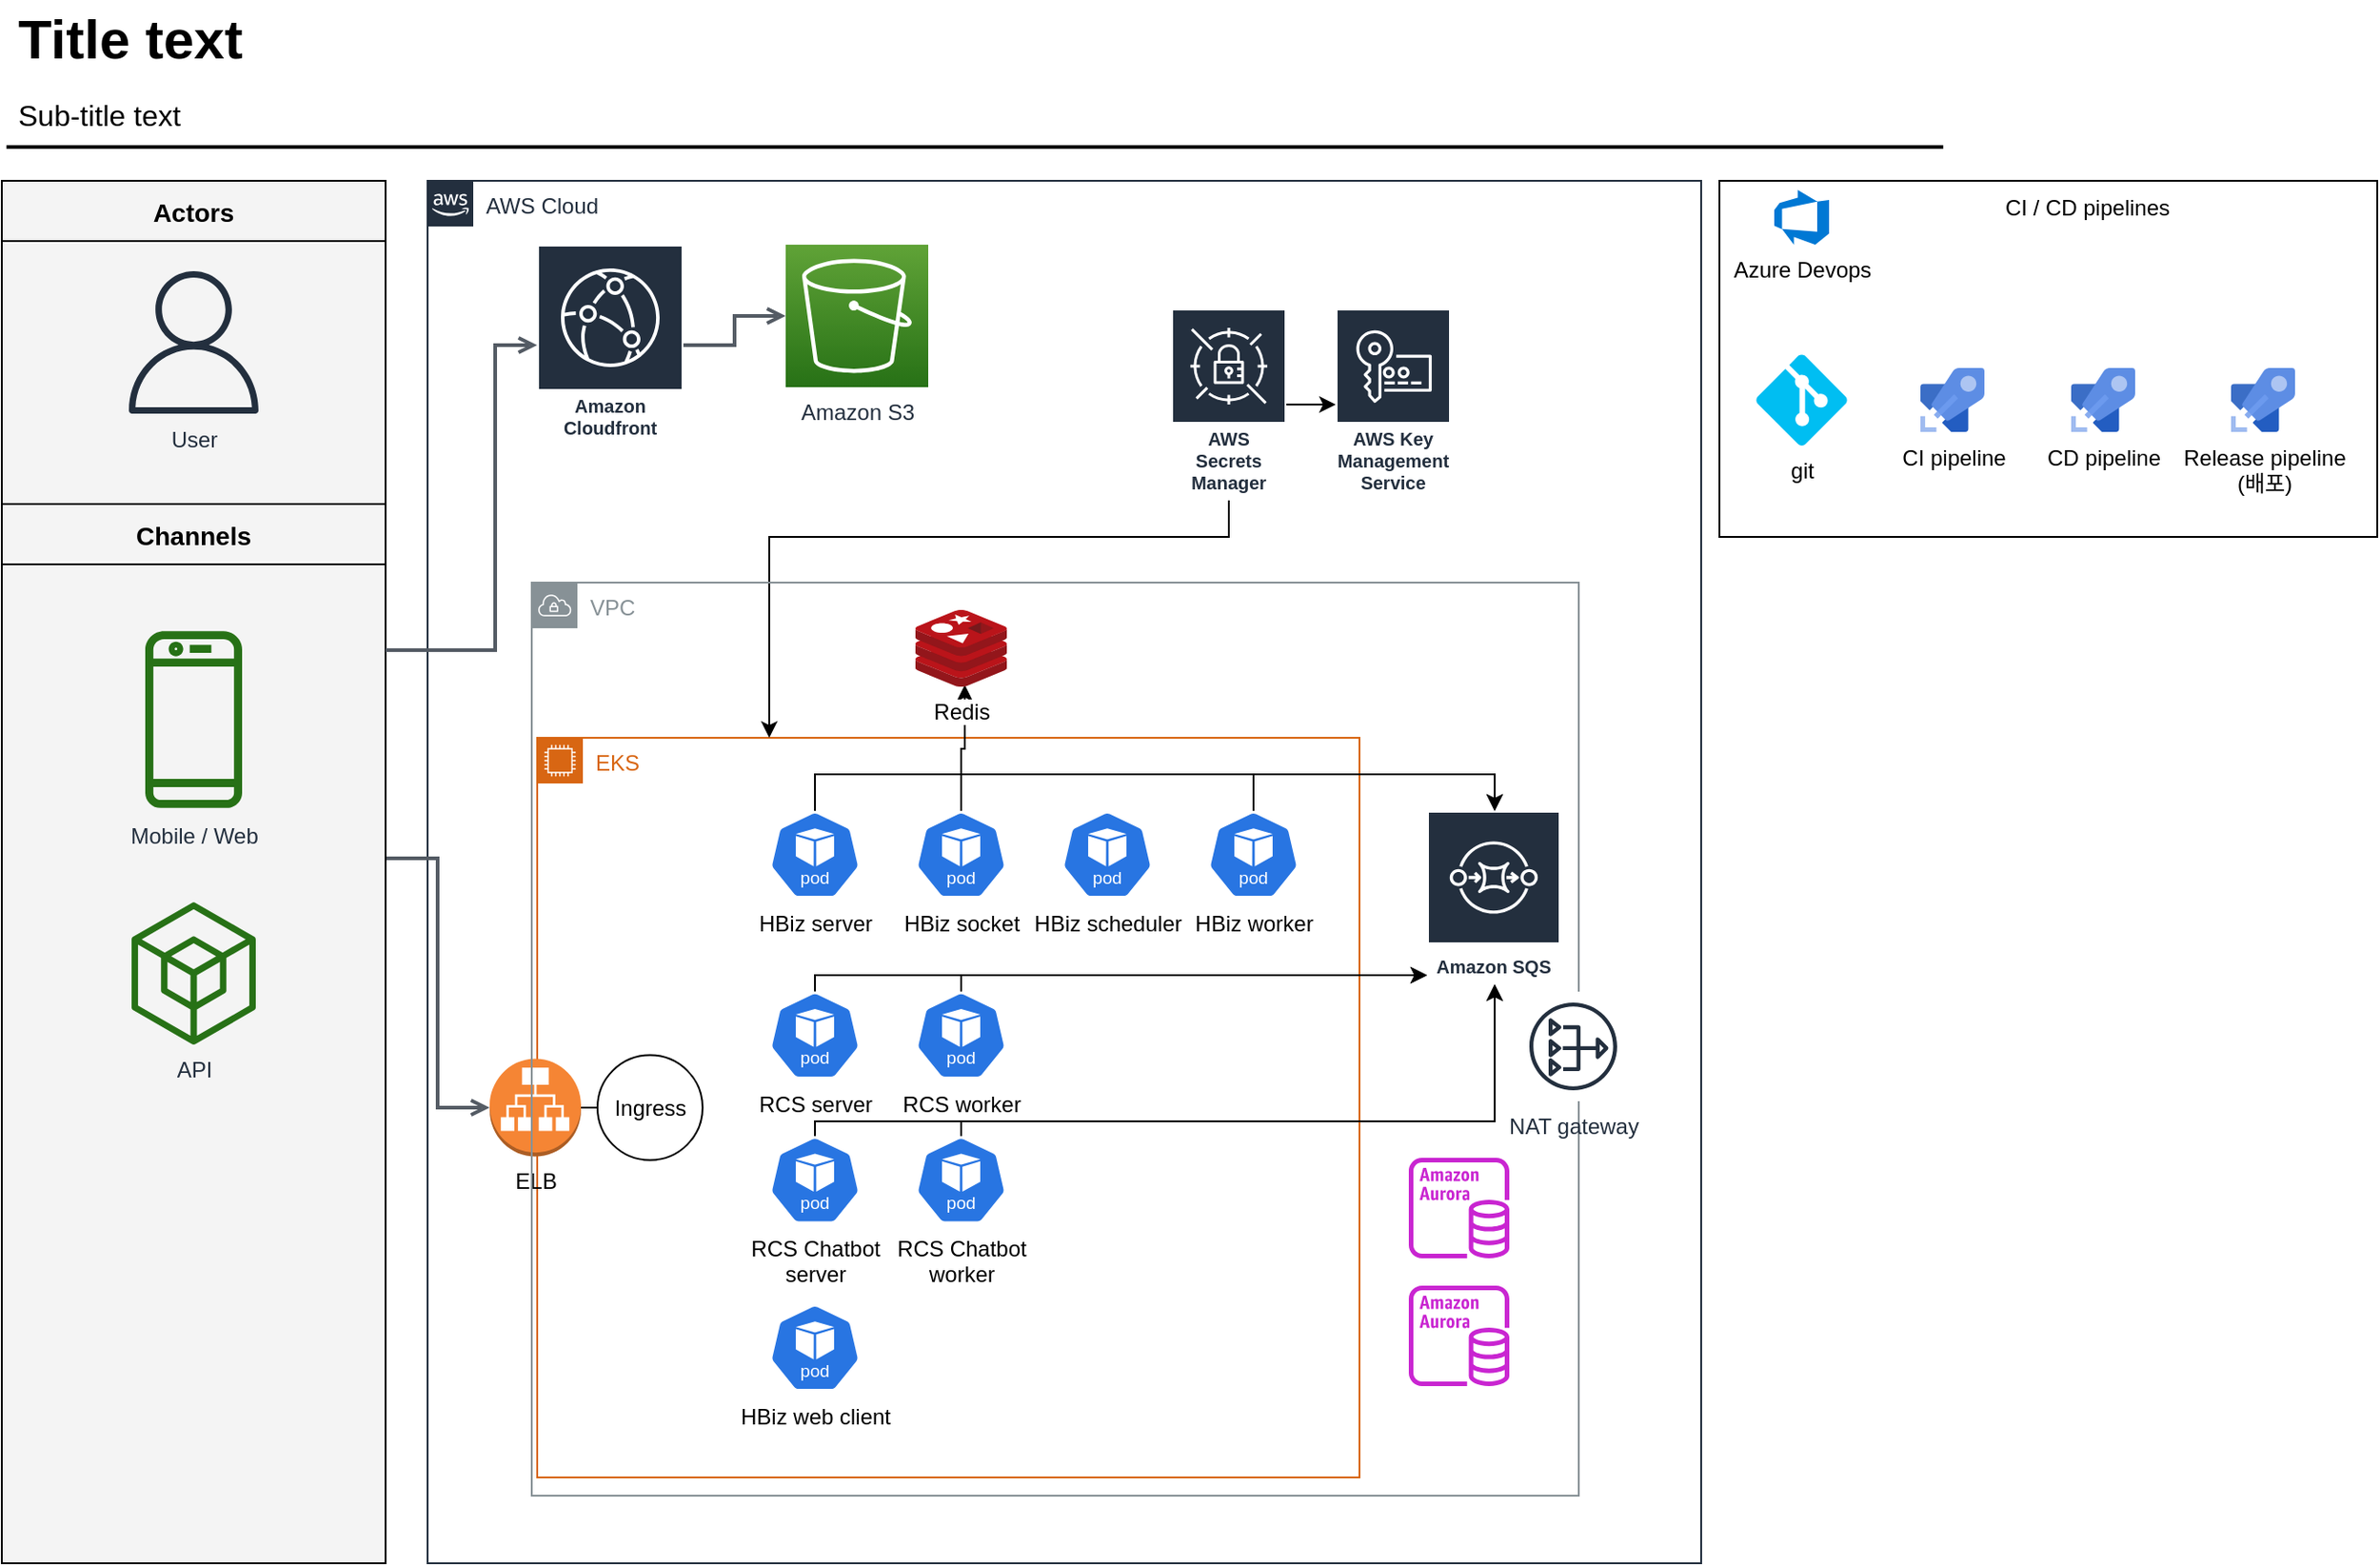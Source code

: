 <mxfile version="24.4.13" type="github">
  <diagram id="Ht1M8jgEwFfnCIfOTk4-" name="Page-1">
    <mxGraphModel dx="1329" dy="1023" grid="1" gridSize="10" guides="1" tooltips="1" connect="1" arrows="1" fold="1" page="1" pageScale="1" pageWidth="827" pageHeight="1169" math="0" shadow="0">
      <root>
        <mxCell id="0" />
        <mxCell id="1" parent="0" />
        <mxCell id="jZVaUwOg5UY3L9NAnvdq-71" value="AWS Cloud" style="points=[[0,0],[0.25,0],[0.5,0],[0.75,0],[1,0],[1,0.25],[1,0.5],[1,0.75],[1,1],[0.75,1],[0.5,1],[0.25,1],[0,1],[0,0.75],[0,0.5],[0,0.25]];outlineConnect=0;gradientColor=none;html=1;whiteSpace=wrap;fontSize=12;fontStyle=0;shape=mxgraph.aws4.group;grIcon=mxgraph.aws4.group_aws_cloud_alt;strokeColor=#232F3E;fillColor=none;verticalAlign=top;align=left;spacingLeft=30;fontColor=#232F3E;dashed=0;labelBackgroundColor=none;container=1;pointerEvents=0;collapsible=0;recursiveResize=0;" parent="1" vertex="1">
          <mxGeometry x="263" y="125" width="697" height="757" as="geometry" />
        </mxCell>
        <mxCell id="zrVqTDs2ZrXa-9Ne3RmP-2" value="EKS" style="points=[[0,0],[0.25,0],[0.5,0],[0.75,0],[1,0],[1,0.25],[1,0.5],[1,0.75],[1,1],[0.75,1],[0.5,1],[0.25,1],[0,1],[0,0.75],[0,0.5],[0,0.25]];outlineConnect=0;gradientColor=none;html=1;whiteSpace=wrap;fontSize=12;fontStyle=0;container=1;pointerEvents=0;collapsible=0;recursiveResize=0;shape=mxgraph.aws4.group;grIcon=mxgraph.aws4.group_ec2_instance_contents;strokeColor=#D86613;fillColor=none;verticalAlign=top;align=left;spacingLeft=30;fontColor=#D86613;dashed=0;" vertex="1" parent="jZVaUwOg5UY3L9NAnvdq-71">
          <mxGeometry x="60" y="305" width="450" height="405" as="geometry" />
        </mxCell>
        <mxCell id="zrVqTDs2ZrXa-9Ne3RmP-35" style="edgeStyle=orthogonalEdgeStyle;rounded=0;orthogonalLoop=1;jettySize=auto;html=1;exitX=1;exitY=0.5;exitDx=0;exitDy=0;exitPerimeter=0;" edge="1" parent="zrVqTDs2ZrXa-9Ne3RmP-2" source="zrVqTDs2ZrXa-9Ne3RmP-9" target="zrVqTDs2ZrXa-9Ne3RmP-10">
          <mxGeometry relative="1" as="geometry" />
        </mxCell>
        <mxCell id="zrVqTDs2ZrXa-9Ne3RmP-9" value="ELB" style="outlineConnect=0;dashed=0;verticalLabelPosition=bottom;verticalAlign=top;align=center;html=1;shape=mxgraph.aws3.application_load_balancer;fillColor=#F58534;gradientColor=none;" vertex="1" parent="zrVqTDs2ZrXa-9Ne3RmP-2">
          <mxGeometry x="-26" y="175.75" width="50" height="53.5" as="geometry" />
        </mxCell>
        <mxCell id="zrVqTDs2ZrXa-9Ne3RmP-10" value="Ingress" style="ellipse;whiteSpace=wrap;html=1;aspect=fixed;" vertex="1" parent="zrVqTDs2ZrXa-9Ne3RmP-2">
          <mxGeometry x="33" y="173.75" width="57.5" height="57.5" as="geometry" />
        </mxCell>
        <mxCell id="zrVqTDs2ZrXa-9Ne3RmP-11" value="HBiz server" style="aspect=fixed;sketch=0;html=1;dashed=0;whitespace=wrap;verticalLabelPosition=bottom;verticalAlign=top;fillColor=#2875E2;strokeColor=#ffffff;points=[[0.005,0.63,0],[0.1,0.2,0],[0.9,0.2,0],[0.5,0,0],[0.995,0.63,0],[0.72,0.99,0],[0.5,1,0],[0.28,0.99,0]];shape=mxgraph.kubernetes.icon2;kubernetesLabel=1;prIcon=pod" vertex="1" parent="zrVqTDs2ZrXa-9Ne3RmP-2">
          <mxGeometry x="127" y="40" width="50" height="48" as="geometry" />
        </mxCell>
        <mxCell id="zrVqTDs2ZrXa-9Ne3RmP-12" value="RCS server" style="aspect=fixed;sketch=0;html=1;dashed=0;whitespace=wrap;verticalLabelPosition=bottom;verticalAlign=top;fillColor=#2875E2;strokeColor=#ffffff;points=[[0.005,0.63,0],[0.1,0.2,0],[0.9,0.2,0],[0.5,0,0],[0.995,0.63,0],[0.72,0.99,0],[0.5,1,0],[0.28,0.99,0]];shape=mxgraph.kubernetes.icon2;kubernetesLabel=1;prIcon=pod" vertex="1" parent="zrVqTDs2ZrXa-9Ne3RmP-2">
          <mxGeometry x="127" y="138.88" width="50" height="48" as="geometry" />
        </mxCell>
        <mxCell id="zrVqTDs2ZrXa-9Ne3RmP-13" value="RCS Chatbot&lt;div&gt;server&lt;/div&gt;" style="aspect=fixed;sketch=0;html=1;dashed=0;whitespace=wrap;verticalLabelPosition=bottom;verticalAlign=top;fillColor=#2875E2;strokeColor=#ffffff;points=[[0.005,0.63,0],[0.1,0.2,0],[0.9,0.2,0],[0.5,0,0],[0.995,0.63,0],[0.72,0.99,0],[0.5,1,0],[0.28,0.99,0]];shape=mxgraph.kubernetes.icon2;kubernetesLabel=1;prIcon=pod" vertex="1" parent="zrVqTDs2ZrXa-9Ne3RmP-2">
          <mxGeometry x="127" y="218.13" width="50" height="48" as="geometry" />
        </mxCell>
        <mxCell id="zrVqTDs2ZrXa-9Ne3RmP-15" value="HBiz scheduler" style="aspect=fixed;sketch=0;html=1;dashed=0;whitespace=wrap;verticalLabelPosition=bottom;verticalAlign=top;fillColor=#2875E2;strokeColor=#ffffff;points=[[0.005,0.63,0],[0.1,0.2,0],[0.9,0.2,0],[0.5,0,0],[0.995,0.63,0],[0.72,0.99,0],[0.5,1,0],[0.28,0.99,0]];shape=mxgraph.kubernetes.icon2;kubernetesLabel=1;prIcon=pod" vertex="1" parent="zrVqTDs2ZrXa-9Ne3RmP-2">
          <mxGeometry x="287" y="40" width="50" height="48" as="geometry" />
        </mxCell>
        <mxCell id="zrVqTDs2ZrXa-9Ne3RmP-16" value="HBiz worker" style="aspect=fixed;sketch=0;html=1;dashed=0;whitespace=wrap;verticalLabelPosition=bottom;verticalAlign=top;fillColor=#2875E2;strokeColor=#ffffff;points=[[0.005,0.63,0],[0.1,0.2,0],[0.9,0.2,0],[0.5,0,0],[0.995,0.63,0],[0.72,0.99,0],[0.5,1,0],[0.28,0.99,0]];shape=mxgraph.kubernetes.icon2;kubernetesLabel=1;prIcon=pod" vertex="1" parent="zrVqTDs2ZrXa-9Ne3RmP-2">
          <mxGeometry x="367" y="40" width="50" height="48" as="geometry" />
        </mxCell>
        <mxCell id="zrVqTDs2ZrXa-9Ne3RmP-17" value="RCS worker" style="aspect=fixed;sketch=0;html=1;dashed=0;whitespace=wrap;verticalLabelPosition=bottom;verticalAlign=top;fillColor=#2875E2;strokeColor=#ffffff;points=[[0.005,0.63,0],[0.1,0.2,0],[0.9,0.2,0],[0.5,0,0],[0.995,0.63,0],[0.72,0.99,0],[0.5,1,0],[0.28,0.99,0]];shape=mxgraph.kubernetes.icon2;kubernetesLabel=1;prIcon=pod" vertex="1" parent="zrVqTDs2ZrXa-9Ne3RmP-2">
          <mxGeometry x="207" y="138.88" width="50" height="48" as="geometry" />
        </mxCell>
        <mxCell id="zrVqTDs2ZrXa-9Ne3RmP-18" value="RCS Chatbot&lt;div&gt;worker&lt;/div&gt;" style="aspect=fixed;sketch=0;html=1;dashed=0;whitespace=wrap;verticalLabelPosition=bottom;verticalAlign=top;fillColor=#2875E2;strokeColor=#ffffff;points=[[0.005,0.63,0],[0.1,0.2,0],[0.9,0.2,0],[0.5,0,0],[0.995,0.63,0],[0.72,0.99,0],[0.5,1,0],[0.28,0.99,0]];shape=mxgraph.kubernetes.icon2;kubernetesLabel=1;prIcon=pod" vertex="1" parent="zrVqTDs2ZrXa-9Ne3RmP-2">
          <mxGeometry x="207" y="218.13" width="50" height="48" as="geometry" />
        </mxCell>
        <mxCell id="zrVqTDs2ZrXa-9Ne3RmP-19" value="HBiz socket" style="aspect=fixed;sketch=0;html=1;dashed=0;whitespace=wrap;verticalLabelPosition=bottom;verticalAlign=top;fillColor=#2875E2;strokeColor=#ffffff;points=[[0.005,0.63,0],[0.1,0.2,0],[0.9,0.2,0],[0.5,0,0],[0.995,0.63,0],[0.72,0.99,0],[0.5,1,0],[0.28,0.99,0]];shape=mxgraph.kubernetes.icon2;kubernetesLabel=1;prIcon=pod" vertex="1" parent="zrVqTDs2ZrXa-9Ne3RmP-2">
          <mxGeometry x="207" y="40" width="50" height="48" as="geometry" />
        </mxCell>
        <mxCell id="jZVaUwOg5UY3L9NAnvdq-73" value="Amazon S3" style="outlineConnect=0;fontColor=#232F3E;gradientColor=#60A337;gradientDirection=north;fillColor=#277116;strokeColor=#ffffff;dashed=0;verticalLabelPosition=bottom;verticalAlign=top;align=center;html=1;fontSize=12;fontStyle=0;aspect=fixed;shape=mxgraph.aws4.resourceIcon;resIcon=mxgraph.aws4.s3;labelBackgroundColor=none;" parent="jZVaUwOg5UY3L9NAnvdq-71" vertex="1">
          <mxGeometry x="196" y="35" width="78" height="78" as="geometry" />
        </mxCell>
        <mxCell id="zrVqTDs2ZrXa-9Ne3RmP-4" value="Amazon Cloudfront" style="sketch=0;outlineConnect=0;fontColor=#232F3E;gradientColor=none;strokeColor=#ffffff;fillColor=#232F3E;dashed=0;verticalLabelPosition=middle;verticalAlign=bottom;align=center;html=1;whiteSpace=wrap;fontSize=10;fontStyle=1;spacing=3;shape=mxgraph.aws4.productIcon;prIcon=mxgraph.aws4.cloudfront;" vertex="1" parent="jZVaUwOg5UY3L9NAnvdq-71">
          <mxGeometry x="60" y="35" width="80" height="110" as="geometry" />
        </mxCell>
        <mxCell id="jZVaUwOg5UY3L9NAnvdq-158" style="edgeStyle=elbowEdgeStyle;rounded=0;orthogonalLoop=1;jettySize=auto;html=1;endArrow=open;endFill=0;strokeColor=#545B64;strokeWidth=2;fontSize=14;" parent="jZVaUwOg5UY3L9NAnvdq-71" target="jZVaUwOg5UY3L9NAnvdq-73" edge="1" source="zrVqTDs2ZrXa-9Ne3RmP-4">
          <mxGeometry relative="1" as="geometry">
            <mxPoint x="306" y="15" as="sourcePoint" />
            <mxPoint x="75" y="75" as="targetPoint" />
            <Array as="points" />
          </mxGeometry>
        </mxCell>
        <mxCell id="zrVqTDs2ZrXa-9Ne3RmP-20" value="Amazon SQS" style="sketch=0;outlineConnect=0;fontColor=#232F3E;gradientColor=none;strokeColor=#ffffff;fillColor=#232F3E;dashed=0;verticalLabelPosition=middle;verticalAlign=bottom;align=center;html=1;whiteSpace=wrap;fontSize=10;fontStyle=1;spacing=3;shape=mxgraph.aws4.productIcon;prIcon=mxgraph.aws4.sqs;" vertex="1" parent="jZVaUwOg5UY3L9NAnvdq-71">
          <mxGeometry x="547" y="345" width="73" height="95" as="geometry" />
        </mxCell>
        <mxCell id="zrVqTDs2ZrXa-9Ne3RmP-24" style="edgeStyle=orthogonalEdgeStyle;rounded=0;orthogonalLoop=1;jettySize=auto;html=1;" edge="1" parent="jZVaUwOg5UY3L9NAnvdq-71" source="zrVqTDs2ZrXa-9Ne3RmP-11" target="zrVqTDs2ZrXa-9Ne3RmP-20">
          <mxGeometry relative="1" as="geometry">
            <Array as="points">
              <mxPoint x="212" y="325" />
              <mxPoint x="584" y="325" />
            </Array>
          </mxGeometry>
        </mxCell>
        <mxCell id="zrVqTDs2ZrXa-9Ne3RmP-25" style="edgeStyle=orthogonalEdgeStyle;rounded=0;orthogonalLoop=1;jettySize=auto;html=1;exitX=0.5;exitY=0;exitDx=0;exitDy=0;exitPerimeter=0;" edge="1" parent="jZVaUwOg5UY3L9NAnvdq-71" source="zrVqTDs2ZrXa-9Ne3RmP-16" target="zrVqTDs2ZrXa-9Ne3RmP-20">
          <mxGeometry relative="1" as="geometry">
            <Array as="points">
              <mxPoint x="452" y="325" />
              <mxPoint x="584" y="325" />
            </Array>
          </mxGeometry>
        </mxCell>
        <mxCell id="zrVqTDs2ZrXa-9Ne3RmP-27" style="edgeStyle=orthogonalEdgeStyle;rounded=0;orthogonalLoop=1;jettySize=auto;html=1;exitX=0.5;exitY=0;exitDx=0;exitDy=0;exitPerimeter=0;" edge="1" parent="jZVaUwOg5UY3L9NAnvdq-71" source="zrVqTDs2ZrXa-9Ne3RmP-12" target="zrVqTDs2ZrXa-9Ne3RmP-20">
          <mxGeometry relative="1" as="geometry">
            <Array as="points">
              <mxPoint x="212" y="435" />
            </Array>
          </mxGeometry>
        </mxCell>
        <mxCell id="zrVqTDs2ZrXa-9Ne3RmP-28" style="edgeStyle=orthogonalEdgeStyle;rounded=0;orthogonalLoop=1;jettySize=auto;html=1;exitX=0.5;exitY=0;exitDx=0;exitDy=0;exitPerimeter=0;" edge="1" parent="jZVaUwOg5UY3L9NAnvdq-71" source="zrVqTDs2ZrXa-9Ne3RmP-17" target="zrVqTDs2ZrXa-9Ne3RmP-20">
          <mxGeometry relative="1" as="geometry">
            <Array as="points">
              <mxPoint x="292" y="435" />
            </Array>
          </mxGeometry>
        </mxCell>
        <mxCell id="zrVqTDs2ZrXa-9Ne3RmP-29" style="edgeStyle=orthogonalEdgeStyle;rounded=0;orthogonalLoop=1;jettySize=auto;html=1;exitX=0.5;exitY=0;exitDx=0;exitDy=0;exitPerimeter=0;" edge="1" parent="jZVaUwOg5UY3L9NAnvdq-71" source="zrVqTDs2ZrXa-9Ne3RmP-13" target="zrVqTDs2ZrXa-9Ne3RmP-20">
          <mxGeometry relative="1" as="geometry">
            <Array as="points">
              <mxPoint x="212" y="515" />
              <mxPoint x="584" y="515" />
            </Array>
          </mxGeometry>
        </mxCell>
        <mxCell id="zrVqTDs2ZrXa-9Ne3RmP-32" style="edgeStyle=orthogonalEdgeStyle;rounded=0;orthogonalLoop=1;jettySize=auto;html=1;exitX=0.5;exitY=0;exitDx=0;exitDy=0;exitPerimeter=0;" edge="1" parent="jZVaUwOg5UY3L9NAnvdq-71" source="zrVqTDs2ZrXa-9Ne3RmP-18" target="zrVqTDs2ZrXa-9Ne3RmP-20">
          <mxGeometry relative="1" as="geometry">
            <Array as="points">
              <mxPoint x="292" y="515" />
              <mxPoint x="584" y="515" />
            </Array>
          </mxGeometry>
        </mxCell>
        <mxCell id="zrVqTDs2ZrXa-9Ne3RmP-40" value="" style="sketch=0;outlineConnect=0;fontColor=#232F3E;gradientColor=none;fillColor=#C925D1;strokeColor=none;dashed=0;verticalLabelPosition=bottom;verticalAlign=top;align=center;html=1;fontSize=12;fontStyle=0;aspect=fixed;pointerEvents=1;shape=mxgraph.aws4.aurora_instance;" vertex="1" parent="jZVaUwOg5UY3L9NAnvdq-71">
          <mxGeometry x="537" y="535" width="55" height="55" as="geometry" />
        </mxCell>
        <mxCell id="zrVqTDs2ZrXa-9Ne3RmP-57" value="" style="edgeStyle=orthogonalEdgeStyle;rounded=0;orthogonalLoop=1;jettySize=auto;html=1;" edge="1" parent="jZVaUwOg5UY3L9NAnvdq-71" source="zrVqTDs2ZrXa-9Ne3RmP-54" target="zrVqTDs2ZrXa-9Ne3RmP-55">
          <mxGeometry relative="1" as="geometry" />
        </mxCell>
        <mxCell id="zrVqTDs2ZrXa-9Ne3RmP-58" style="edgeStyle=orthogonalEdgeStyle;rounded=0;orthogonalLoop=1;jettySize=auto;html=1;" edge="1" parent="jZVaUwOg5UY3L9NAnvdq-71" source="zrVqTDs2ZrXa-9Ne3RmP-54" target="zrVqTDs2ZrXa-9Ne3RmP-2">
          <mxGeometry relative="1" as="geometry">
            <Array as="points">
              <mxPoint x="439" y="195" />
              <mxPoint x="187" y="195" />
            </Array>
          </mxGeometry>
        </mxCell>
        <mxCell id="zrVqTDs2ZrXa-9Ne3RmP-54" value="AWS Secrets Manager" style="sketch=0;outlineConnect=0;fontColor=#232F3E;gradientColor=none;strokeColor=#ffffff;fillColor=#232F3E;dashed=0;verticalLabelPosition=middle;verticalAlign=bottom;align=center;html=1;whiteSpace=wrap;fontSize=10;fontStyle=1;spacing=3;shape=mxgraph.aws4.productIcon;prIcon=mxgraph.aws4.secrets_manager;" vertex="1" parent="jZVaUwOg5UY3L9NAnvdq-71">
          <mxGeometry x="407" y="70" width="63" height="105" as="geometry" />
        </mxCell>
        <mxCell id="zrVqTDs2ZrXa-9Ne3RmP-55" value="AWS Key Management Service" style="sketch=0;outlineConnect=0;fontColor=#232F3E;gradientColor=none;strokeColor=#ffffff;fillColor=#232F3E;dashed=0;verticalLabelPosition=middle;verticalAlign=bottom;align=center;html=1;whiteSpace=wrap;fontSize=10;fontStyle=1;spacing=3;shape=mxgraph.aws4.productIcon;prIcon=mxgraph.aws4.key_management_service;" vertex="1" parent="jZVaUwOg5UY3L9NAnvdq-71">
          <mxGeometry x="497" y="70" width="63" height="105" as="geometry" />
        </mxCell>
        <mxCell id="zrVqTDs2ZrXa-9Ne3RmP-59" style="edgeStyle=orthogonalEdgeStyle;rounded=0;orthogonalLoop=1;jettySize=auto;html=1;exitX=0.5;exitY=0;exitDx=0;exitDy=0;exitPerimeter=0;entryX=0.54;entryY=0.976;entryDx=0;entryDy=0;entryPerimeter=0;" edge="1" parent="jZVaUwOg5UY3L9NAnvdq-71" source="zrVqTDs2ZrXa-9Ne3RmP-19" target="zrVqTDs2ZrXa-9Ne3RmP-52">
          <mxGeometry relative="1" as="geometry" />
        </mxCell>
        <mxCell id="zrVqTDs2ZrXa-9Ne3RmP-52" value="Redis" style="image;sketch=0;aspect=fixed;html=1;points=[];align=center;fontSize=12;image=img/lib/mscae/Cache_Redis_Product.svg;" vertex="1" parent="jZVaUwOg5UY3L9NAnvdq-71">
          <mxGeometry x="267" y="235" width="50" height="42" as="geometry" />
        </mxCell>
        <mxCell id="zrVqTDs2ZrXa-9Ne3RmP-61" value="" style="sketch=0;outlineConnect=0;fontColor=#232F3E;gradientColor=none;fillColor=#C925D1;strokeColor=none;dashed=0;verticalLabelPosition=bottom;verticalAlign=top;align=center;html=1;fontSize=12;fontStyle=0;aspect=fixed;pointerEvents=1;shape=mxgraph.aws4.aurora_instance;" vertex="1" parent="jZVaUwOg5UY3L9NAnvdq-71">
          <mxGeometry x="537" y="605" width="55" height="55" as="geometry" />
        </mxCell>
        <mxCell id="zrVqTDs2ZrXa-9Ne3RmP-63" value="VPC" style="sketch=0;outlineConnect=0;gradientColor=none;html=1;whiteSpace=wrap;fontSize=12;fontStyle=0;shape=mxgraph.aws4.group;grIcon=mxgraph.aws4.group_vpc;strokeColor=#879196;fillColor=none;verticalAlign=top;align=left;spacingLeft=30;fontColor=#879196;dashed=0;" vertex="1" parent="jZVaUwOg5UY3L9NAnvdq-71">
          <mxGeometry x="57" y="220" width="573" height="500" as="geometry" />
        </mxCell>
        <mxCell id="zrVqTDs2ZrXa-9Ne3RmP-64" value="NAT gateway" style="sketch=0;outlineConnect=0;fontColor=#232F3E;gradientColor=none;strokeColor=#232F3E;fillColor=#ffffff;dashed=0;verticalLabelPosition=bottom;verticalAlign=top;align=center;html=1;fontSize=12;fontStyle=0;aspect=fixed;shape=mxgraph.aws4.resourceIcon;resIcon=mxgraph.aws4.nat_gateway;" vertex="1" parent="jZVaUwOg5UY3L9NAnvdq-71">
          <mxGeometry x="597" y="444" width="60" height="60" as="geometry" />
        </mxCell>
        <mxCell id="zrVqTDs2ZrXa-9Ne3RmP-65" value="HBiz web client" style="aspect=fixed;sketch=0;html=1;dashed=0;whitespace=wrap;verticalLabelPosition=bottom;verticalAlign=top;fillColor=#2875E2;strokeColor=#ffffff;points=[[0.005,0.63,0],[0.1,0.2,0],[0.9,0.2,0],[0.5,0,0],[0.995,0.63,0],[0.72,0.99,0],[0.5,1,0],[0.28,0.99,0]];shape=mxgraph.kubernetes.icon2;kubernetesLabel=1;prIcon=pod" vertex="1" parent="jZVaUwOg5UY3L9NAnvdq-71">
          <mxGeometry x="187" y="615" width="50" height="48" as="geometry" />
        </mxCell>
        <mxCell id="jZVaUwOg5UY3L9NAnvdq-110" style="edgeStyle=elbowEdgeStyle;rounded=0;orthogonalLoop=1;jettySize=auto;html=1;endArrow=open;endFill=0;strokeColor=#545B64;strokeWidth=2;fontSize=14;entryX=0;entryY=0.5;entryDx=0;entryDy=0;entryPerimeter=0;" parent="1" edge="1" target="zrVqTDs2ZrXa-9Ne3RmP-9">
          <mxGeometry relative="1" as="geometry">
            <mxPoint x="240" y="496" as="sourcePoint" />
            <mxPoint x="650" y="602.5" as="targetPoint" />
          </mxGeometry>
        </mxCell>
        <mxCell id="-QjtrjUzRDEMRZ5MF8oH-47" value="Title text&lt;br&gt;" style="text;html=1;resizable=0;points=[];autosize=1;align=left;verticalAlign=top;spacingTop=-4;fontSize=30;fontStyle=1;labelBackgroundColor=none;" parent="1" vertex="1">
          <mxGeometry x="36.5" y="26.5" width="130" height="40" as="geometry" />
        </mxCell>
        <mxCell id="-QjtrjUzRDEMRZ5MF8oH-48" value="Sub-title text&lt;br style=&quot;font-size: 16px&quot;&gt;" style="text;html=1;resizable=0;points=[];autosize=1;align=left;verticalAlign=top;spacingTop=-4;fontSize=16;labelBackgroundColor=none;" parent="1" vertex="1">
          <mxGeometry x="36.5" y="76.5" width="100" height="20" as="geometry" />
        </mxCell>
        <mxCell id="SCVMTBWpLvtzJIhz15lM-1" value="" style="line;strokeWidth=2;html=1;fontSize=14;labelBackgroundColor=none;" parent="1" vertex="1">
          <mxGeometry x="32.5" y="101.5" width="1060" height="10" as="geometry" />
        </mxCell>
        <mxCell id="jZVaUwOg5UY3L9NAnvdq-59" value="Actors" style="swimlane;fontSize=14;align=center;swimlaneFillColor=#f4f4f4;fillColor=#f4f4f4;startSize=33;container=1;pointerEvents=0;collapsible=0;recursiveResize=0;" parent="1" vertex="1">
          <mxGeometry x="30" y="125" width="210" height="177" as="geometry" />
        </mxCell>
        <mxCell id="jZVaUwOg5UY3L9NAnvdq-60" value="User" style="outlineConnect=0;fontColor=#232F3E;gradientColor=none;fillColor=#232F3E;strokeColor=none;dashed=0;verticalLabelPosition=bottom;verticalAlign=top;align=center;html=1;fontSize=12;fontStyle=0;aspect=fixed;pointerEvents=1;shape=mxgraph.aws4.user;labelBackgroundColor=none;" parent="jZVaUwOg5UY3L9NAnvdq-59" vertex="1">
          <mxGeometry x="66" y="49.5" width="78" height="78" as="geometry" />
        </mxCell>
        <mxCell id="jZVaUwOg5UY3L9NAnvdq-62" value="Channels" style="swimlane;fontSize=14;align=center;swimlaneFillColor=#f4f4f4;fillColor=#f4f4f4;startSize=33;container=1;pointerEvents=0;collapsible=0;recursiveResize=0;" parent="1" vertex="1">
          <mxGeometry x="30" y="302" width="210" height="580" as="geometry" />
        </mxCell>
        <mxCell id="jZVaUwOg5UY3L9NAnvdq-65" value="Mobile / Web" style="outlineConnect=0;fontColor=#232F3E;gradientColor=none;strokeColor=none;fillColor=#277116;dashed=0;verticalLabelPosition=bottom;verticalAlign=top;align=center;html=1;fontSize=12;fontStyle=0;shape=mxgraph.aws4.mobile_client;labelBackgroundColor=none;" parent="jZVaUwOg5UY3L9NAnvdq-62" vertex="1">
          <mxGeometry x="78.5" y="68" width="53" height="100" as="geometry" />
        </mxCell>
        <mxCell id="jZVaUwOg5UY3L9NAnvdq-95" value="API" style="outlineConnect=0;fontColor=#232F3E;gradientColor=none;fillColor=#277116;strokeColor=none;dashed=0;verticalLabelPosition=bottom;verticalAlign=top;align=center;html=1;fontSize=12;fontStyle=0;aspect=fixed;pointerEvents=1;shape=mxgraph.aws4.external_sdk;labelBackgroundColor=none;" parent="jZVaUwOg5UY3L9NAnvdq-62" vertex="1">
          <mxGeometry x="71" y="218" width="68" height="78" as="geometry" />
        </mxCell>
        <mxCell id="zrVqTDs2ZrXa-9Ne3RmP-5" value="" style="edgeStyle=elbowEdgeStyle;rounded=0;orthogonalLoop=1;jettySize=auto;html=1;endArrow=open;endFill=0;strokeColor=#545B64;strokeWidth=2;fontSize=14;" edge="1" parent="1" target="zrVqTDs2ZrXa-9Ne3RmP-4">
          <mxGeometry relative="1" as="geometry">
            <mxPoint x="240" y="382" as="sourcePoint" />
            <mxPoint x="500" y="230" as="targetPoint" />
            <Array as="points">
              <mxPoint x="300" y="310" />
            </Array>
          </mxGeometry>
        </mxCell>
        <mxCell id="zrVqTDs2ZrXa-9Ne3RmP-41" value="CI pipeline" style="image;sketch=0;aspect=fixed;html=1;points=[];align=center;fontSize=12;image=img/lib/mscae/Azure_Pipelines.svg;" vertex="1" parent="1">
          <mxGeometry x="1080" y="227.5" width="35" height="35" as="geometry" />
        </mxCell>
        <mxCell id="zrVqTDs2ZrXa-9Ne3RmP-42" value="Azure Devops" style="image;sketch=0;aspect=fixed;html=1;points=[];align=center;fontSize=12;image=img/lib/mscae/Azure_DevOps.svg;" vertex="1" parent="1">
          <mxGeometry x="1000" y="130" width="30" height="30" as="geometry" />
        </mxCell>
        <mxCell id="zrVqTDs2ZrXa-9Ne3RmP-43" value="" style="rounded=0;whiteSpace=wrap;html=1;fillColor=none;" vertex="1" parent="1">
          <mxGeometry x="970" y="125" width="360" height="195" as="geometry" />
        </mxCell>
        <mxCell id="zrVqTDs2ZrXa-9Ne3RmP-44" value="CI / CD pipelines" style="text;html=1;align=center;verticalAlign=middle;whiteSpace=wrap;rounded=0;" vertex="1" parent="1">
          <mxGeometry x="1115" y="125" width="113" height="30" as="geometry" />
        </mxCell>
        <mxCell id="zrVqTDs2ZrXa-9Ne3RmP-45" value="git" style="verticalLabelPosition=bottom;html=1;verticalAlign=top;align=center;strokeColor=none;fillColor=#00BEF2;shape=mxgraph.azure.git_repository;" vertex="1" parent="1">
          <mxGeometry x="990" y="220" width="50" height="50" as="geometry" />
        </mxCell>
        <mxCell id="zrVqTDs2ZrXa-9Ne3RmP-47" value="CD pipeline" style="image;sketch=0;aspect=fixed;html=1;points=[];align=center;fontSize=12;image=img/lib/mscae/Azure_Pipelines.svg;" vertex="1" parent="1">
          <mxGeometry x="1162.5" y="227.5" width="35" height="35" as="geometry" />
        </mxCell>
        <mxCell id="zrVqTDs2ZrXa-9Ne3RmP-48" value="Release pipeline&lt;div&gt;(배포)&lt;/div&gt;" style="image;sketch=0;aspect=fixed;html=1;points=[];align=center;fontSize=12;image=img/lib/mscae/Azure_Pipelines.svg;" vertex="1" parent="1">
          <mxGeometry x="1250" y="227.5" width="35" height="35" as="geometry" />
        </mxCell>
      </root>
    </mxGraphModel>
  </diagram>
</mxfile>
